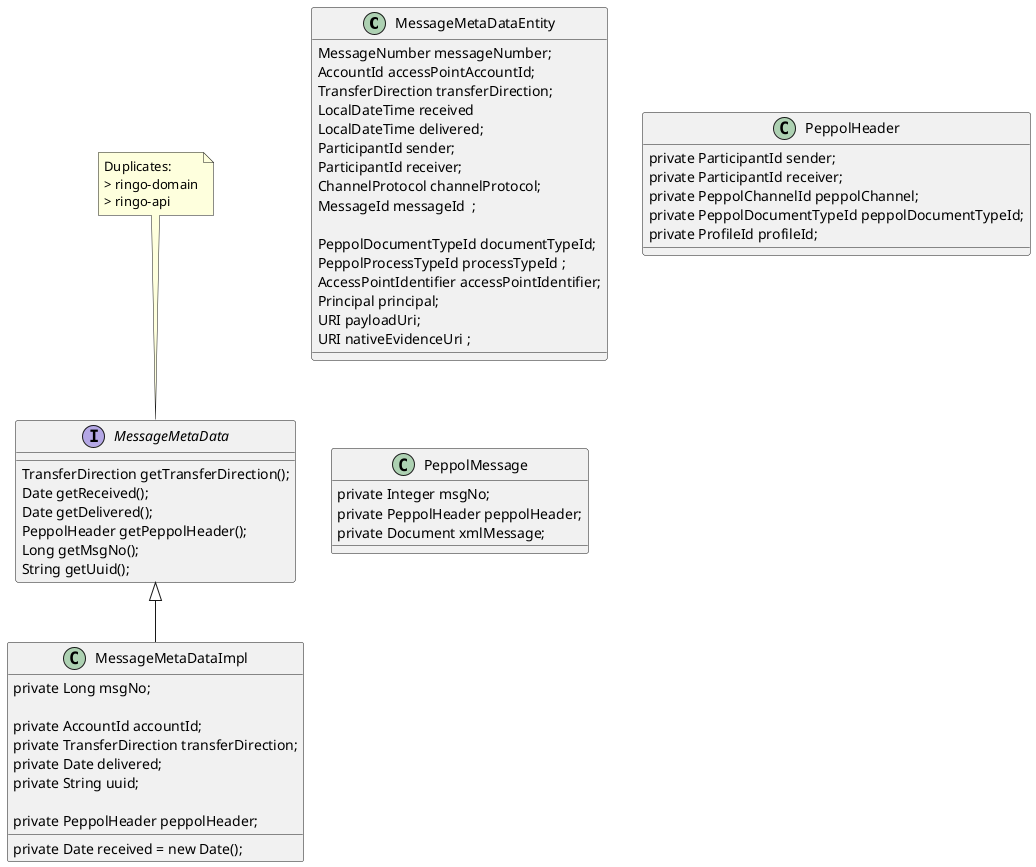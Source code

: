 @startuml

class   MessageMetaDataEntity {
        MessageNumber messageNumber;
        AccountId accessPointAccountId;
        TransferDirection transferDirection;
        LocalDateTime received
        LocalDateTime delivered;
        ParticipantId sender;
        ParticipantId receiver;
        ChannelProtocol channelProtocol;
        MessageId messageId  ;

        PeppolDocumentTypeId documentTypeId;
        PeppolProcessTypeId processTypeId ;
        AccessPointIdentifier accessPointIdentifier;
        Principal principal;
        URI payloadUri;
        URI nativeEvidenceUri ;
}

interface  MessageMetaData {
          TransferDirection getTransferDirection();
          Date getReceived();
          Date getDelivered();
          PeppolHeader getPeppolHeader();
          Long getMsgNo();
          String getUuid();
}

note top of MessageMetaData
    Duplicates:
    > ringo-domain
    > ringo-api
end note

class MessageMetaDataImpl {
    private Long msgNo;

    private AccountId accountId;
    private TransferDirection transferDirection;
    private Date received = new Date();
    private Date delivered;
    private String uuid;

    private PeppolHeader peppolHeader;
}

class PeppolHeader {
    private ParticipantId sender;
    private ParticipantId receiver;
    private PeppolChannelId peppolChannel;
    private PeppolDocumentTypeId peppolDocumentTypeId;
    private ProfileId profileId;
}

class PeppolMessage {

    private Integer msgNo;
    private PeppolHeader peppolHeader;
    private Document xmlMessage;
}

MessageMetaDataImpl -up-|> MessageMetaData


@enduml
